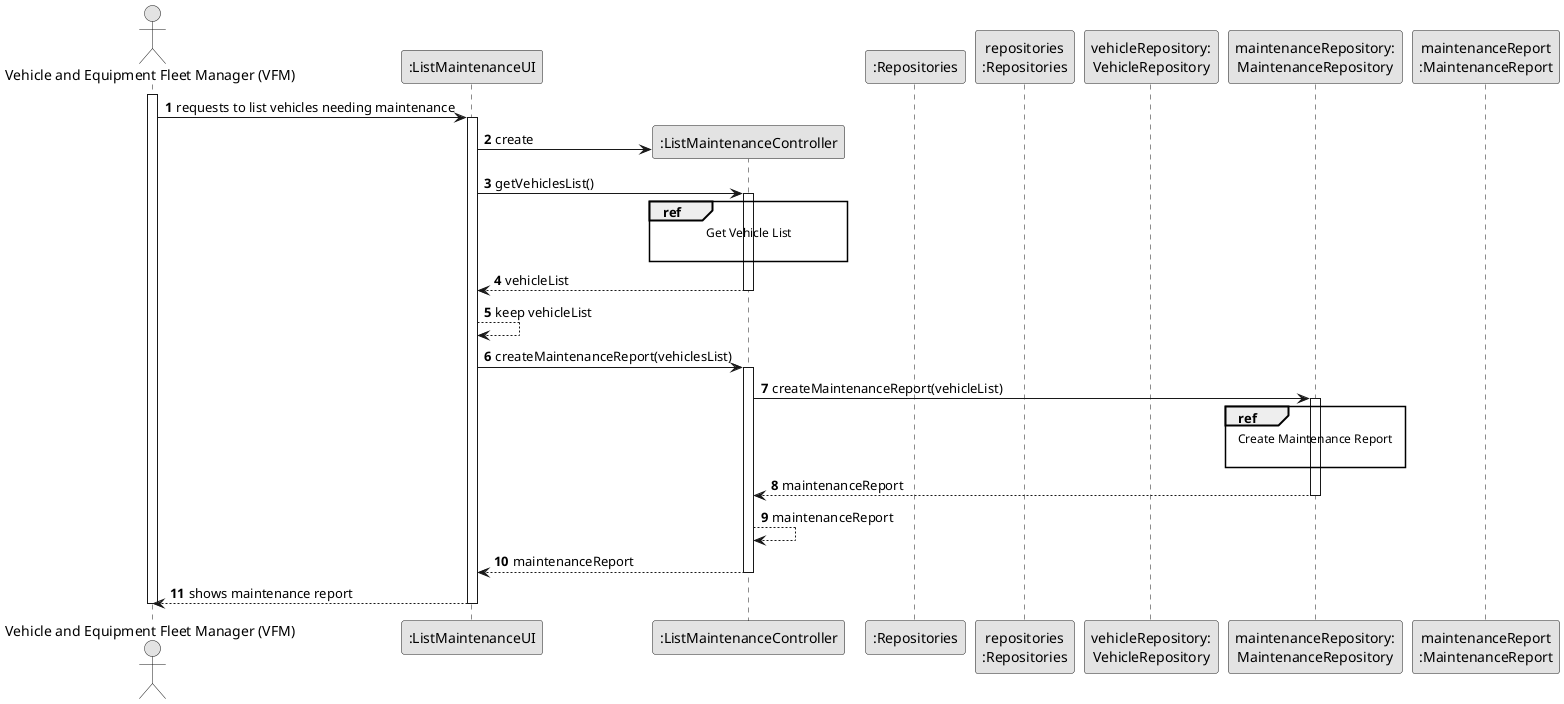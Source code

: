 @startuml
skinparam monochrome true
skinparam packageStyle rectangle
skinparam shadowing false


autonumber

'hide footbox
actor "Vehicle and Equipment Fleet Manager (VFM)" as VFM
participant ":ListMaintenanceUI" as UI
participant ":ListMaintenanceController" as CTRL
participant ":Repositories" as RepositorySingleton
participant "repositories\n:Repositories" as PLAT
participant "vehicleRepository:\nVehicleRepository" as VehicleRepository
participant "maintenanceRepository:\nMaintenanceRepository" as MaintenanceRepository
participant "maintenanceReport\n:MaintenanceReport" as MaintenanceReport
activate VFM

    VFM -> UI : requests to list vehicles needing maintenance
    activate UI

        UI -> CTRL** : create

        UI -> CTRL : getVehiclesList()
        activate CTRL

            ref over CTRL
                        Get Vehicle List

            end ref

            CTRL --> UI : vehicleList
        deactivate CTRL

        UI --> UI : keep vehicleList

        UI -> CTRL : createMaintenanceReport(vehiclesList)
        activate CTRL

        CTRL -> MaintenanceRepository: createMaintenanceReport(vehicleList)
        activate MaintenanceRepository

            ref over MaintenanceRepository
                    Create Maintenance Report

            end ref
        MaintenanceRepository --> CTRL: maintenanceReport
        deactivate MaintenanceRepository

        CTRL --> CTRL : maintenanceReport


            CTRL --> UI : maintenanceReport
        deactivate CTRL

        UI --> VFM : shows maintenance report
    deactivate UI

deactivate VFM

@enduml
